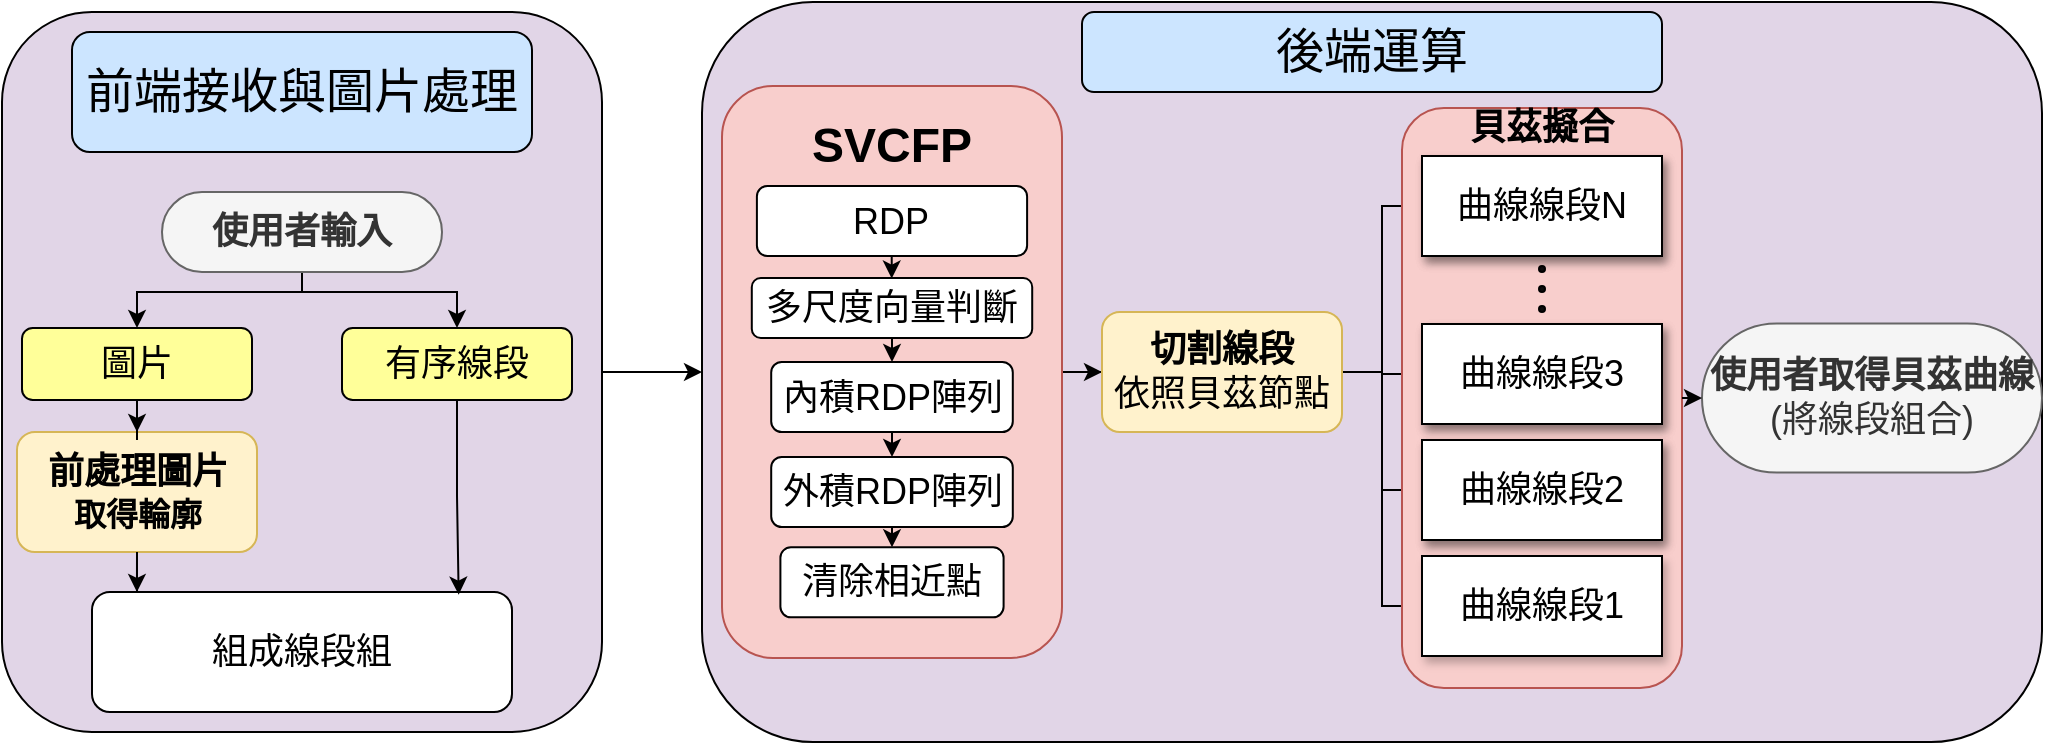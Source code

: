 <mxfile version="26.0.9">
  <diagram id="h1NcXN7iLtWExEp8riTy" name="第1頁">
    <mxGraphModel dx="1218" dy="638" grid="1" gridSize="10" guides="1" tooltips="1" connect="1" arrows="1" fold="1" page="1" pageScale="1" pageWidth="827" pageHeight="1169" math="0" shadow="0">
      <root>
        <mxCell id="0" />
        <mxCell id="1" parent="0" />
        <mxCell id="nbbd87soiEabqYzP0enz-19" value="" style="rounded=1;whiteSpace=wrap;html=1;fillColor=light-dark(#E1D5E7,var(--ge-dark-color, #121212));" parent="1" vertex="1">
          <mxGeometry x="410" y="55" width="670" height="370" as="geometry" />
        </mxCell>
        <mxCell id="iiTl7y1em00qboLLxZs0-19" style="edgeStyle=orthogonalEdgeStyle;rounded=0;orthogonalLoop=1;jettySize=auto;html=1;" edge="1" parent="1" source="iiTl7y1em00qboLLxZs0-2" target="Sqoa8FRNaIN-VehxaIeE-3">
          <mxGeometry relative="1" as="geometry" />
        </mxCell>
        <mxCell id="iiTl7y1em00qboLLxZs0-2" value="" style="rounded=1;whiteSpace=wrap;html=1;fillColor=#f8cecc;strokeColor=#b85450;glass=0;" vertex="1" parent="1">
          <mxGeometry x="420" y="97" width="170" height="286" as="geometry" />
        </mxCell>
        <mxCell id="iiTl7y1em00qboLLxZs0-16" style="edgeStyle=orthogonalEdgeStyle;rounded=0;orthogonalLoop=1;jettySize=auto;html=1;entryX=0;entryY=0.5;entryDx=0;entryDy=0;" edge="1" parent="1" source="nbbd87soiEabqYzP0enz-2" target="nbbd87soiEabqYzP0enz-19">
          <mxGeometry relative="1" as="geometry" />
        </mxCell>
        <mxCell id="nbbd87soiEabqYzP0enz-2" value="" style="rounded=1;whiteSpace=wrap;html=1;fillColor=light-dark(#E1D5E7,var(--ge-dark-color, #121212));" parent="1" vertex="1">
          <mxGeometry x="60" y="60" width="300" height="360" as="geometry" />
        </mxCell>
        <mxCell id="nbbd87soiEabqYzP0enz-9" style="edgeStyle=orthogonalEdgeStyle;rounded=0;orthogonalLoop=1;jettySize=auto;html=1;entryX=0.5;entryY=0;entryDx=0;entryDy=0;" parent="1" source="Sqoa8FRNaIN-VehxaIeE-1" target="nbbd87soiEabqYzP0enz-6" edge="1">
          <mxGeometry relative="1" as="geometry">
            <Array as="points">
              <mxPoint x="210" y="200" />
              <mxPoint x="128" y="200" />
            </Array>
          </mxGeometry>
        </mxCell>
        <mxCell id="nbbd87soiEabqYzP0enz-10" style="edgeStyle=orthogonalEdgeStyle;rounded=0;orthogonalLoop=1;jettySize=auto;html=1;entryX=0.5;entryY=0;entryDx=0;entryDy=0;" parent="1" source="Sqoa8FRNaIN-VehxaIeE-1" target="nbbd87soiEabqYzP0enz-7" edge="1">
          <mxGeometry relative="1" as="geometry">
            <Array as="points">
              <mxPoint x="210" y="200" />
              <mxPoint x="288" y="200" />
            </Array>
          </mxGeometry>
        </mxCell>
        <mxCell id="Sqoa8FRNaIN-VehxaIeE-1" value="&lt;b style=&quot;&quot;&gt;&lt;font style=&quot;font-size: 18px;&quot;&gt;使用者輸入&lt;/font&gt;&lt;/b&gt;" style="rounded=1;whiteSpace=wrap;html=1;fillColor=#f5f5f5;strokeColor=#666666;fontColor=#333333;arcSize=50;fontSize=15;" parent="1" vertex="1">
          <mxGeometry x="140" y="150" width="140" height="40" as="geometry" />
        </mxCell>
        <mxCell id="Sqoa8FRNaIN-VehxaIeE-25" style="edgeStyle=orthogonalEdgeStyle;rounded=0;orthogonalLoop=1;jettySize=auto;html=1;exitX=1;exitY=0.5;exitDx=0;exitDy=0;entryX=0;entryY=0.5;entryDx=0;entryDy=0;endArrow=block;endFill=1;" parent="1" source="Sqoa8FRNaIN-VehxaIeE-3" target="Sqoa8FRNaIN-VehxaIeE-4" edge="1">
          <mxGeometry relative="1" as="geometry">
            <mxPoint x="760" y="403" as="sourcePoint" />
          </mxGeometry>
        </mxCell>
        <mxCell id="Sqoa8FRNaIN-VehxaIeE-35" style="edgeStyle=orthogonalEdgeStyle;rounded=0;orthogonalLoop=1;jettySize=auto;html=1;exitX=1;exitY=0.5;exitDx=0;exitDy=0;entryX=0;entryY=0.5;entryDx=0;entryDy=0;endArrow=block;endFill=1;" parent="1" source="Sqoa8FRNaIN-VehxaIeE-3" target="Sqoa8FRNaIN-VehxaIeE-26" edge="1">
          <mxGeometry relative="1" as="geometry">
            <mxPoint x="760" y="370" as="sourcePoint" />
          </mxGeometry>
        </mxCell>
        <mxCell id="RgEZaHuLUx393raGrUiC-11" style="edgeStyle=orthogonalEdgeStyle;rounded=0;orthogonalLoop=1;jettySize=auto;html=1;entryX=0;entryY=0.5;entryDx=0;entryDy=0;" parent="1" source="Sqoa8FRNaIN-VehxaIeE-3" target="Sqoa8FRNaIN-VehxaIeE-60" edge="1">
          <mxGeometry relative="1" as="geometry" />
        </mxCell>
        <mxCell id="RgEZaHuLUx393raGrUiC-12" style="edgeStyle=orthogonalEdgeStyle;rounded=0;orthogonalLoop=1;jettySize=auto;html=1;entryX=0;entryY=0.5;entryDx=0;entryDy=0;" parent="1" source="Sqoa8FRNaIN-VehxaIeE-3" target="Sqoa8FRNaIN-VehxaIeE-28" edge="1">
          <mxGeometry relative="1" as="geometry" />
        </mxCell>
        <mxCell id="Sqoa8FRNaIN-VehxaIeE-3" value="&lt;font style=&quot;font-size: 18px;&quot;&gt;&lt;b style=&quot;&quot;&gt;切割線段&lt;br style=&quot;&quot;&gt;&lt;/b&gt;依照貝茲節點&lt;/font&gt;" style="rounded=1;whiteSpace=wrap;html=1;fillColor=#fff2cc;strokeColor=#d6b656;fontSize=15;" parent="1" vertex="1">
          <mxGeometry x="610" y="210" width="120" height="60" as="geometry" />
        </mxCell>
        <mxCell id="Sqoa8FRNaIN-VehxaIeE-12" value="&lt;font style=&quot;font-size: 18px;&quot;&gt;&lt;b style=&quot;&quot;&gt;使用者取得貝茲曲線&lt;/b&gt;&lt;br style=&quot;&quot;&gt;(將線段組合)&lt;/font&gt;" style="rounded=1;whiteSpace=wrap;html=1;fillColor=#f5f5f5;strokeColor=#666666;fontColor=#333333;arcSize=50;fontSize=15;" parent="1" vertex="1">
          <mxGeometry x="910" y="215.75" width="170" height="74.5" as="geometry" />
        </mxCell>
        <mxCell id="RgEZaHuLUx393raGrUiC-6" value="&lt;b&gt;&lt;font style=&quot;font-size: 18px;&quot;&gt;前處理圖片&lt;/font&gt;&lt;/b&gt;&lt;div&gt;&lt;b&gt;&lt;font size=&quot;3&quot;&gt;取得輪廓&lt;/font&gt;&lt;/b&gt;&lt;/div&gt;" style="rounded=1;whiteSpace=wrap;html=1;fillColor=#fff2cc;strokeColor=#d6b656;fontSize=15;" parent="1" vertex="1">
          <mxGeometry x="67.5" y="270" width="120" height="60" as="geometry" />
        </mxCell>
        <mxCell id="RgEZaHuLUx393raGrUiC-22" value="" style="group" parent="1" vertex="1" connectable="0">
          <mxGeometry x="760" y="108" width="140" height="290" as="geometry" />
        </mxCell>
        <mxCell id="Sqoa8FRNaIN-VehxaIeE-55" value="" style="rounded=1;whiteSpace=wrap;html=1;fillColor=#f8cecc;strokeColor=#b85450;glass=0;" parent="RgEZaHuLUx393raGrUiC-22" vertex="1">
          <mxGeometry width="140" height="290" as="geometry" />
        </mxCell>
        <mxCell id="Sqoa8FRNaIN-VehxaIeE-4" value="手繪曲線線段N&lt;br&gt;" style="rounded=0;whiteSpace=wrap;html=1;shadow=1;" parent="RgEZaHuLUx393raGrUiC-22" vertex="1">
          <mxGeometry x="10" y="24" width="120" height="50" as="geometry" />
        </mxCell>
        <mxCell id="Sqoa8FRNaIN-VehxaIeE-26" value="手繪曲線線段2&lt;br&gt;" style="rounded=0;whiteSpace=wrap;html=1;shadow=1;" parent="RgEZaHuLUx393raGrUiC-22" vertex="1">
          <mxGeometry x="10" y="166" width="120" height="50" as="geometry" />
        </mxCell>
        <mxCell id="Sqoa8FRNaIN-VehxaIeE-28" value="&lt;font style=&quot;font-size: 18px;&quot;&gt;曲線線段1&lt;/font&gt;" style="rounded=0;whiteSpace=wrap;html=1;shadow=1;fontSize=15;" parent="RgEZaHuLUx393raGrUiC-22" vertex="1">
          <mxGeometry x="10" y="224" width="120" height="50" as="geometry" />
        </mxCell>
        <mxCell id="Sqoa8FRNaIN-VehxaIeE-29" value="" style="ellipse;whiteSpace=wrap;html=1;aspect=fixed;fillColor=#0D0D0D;" parent="RgEZaHuLUx393raGrUiC-22" vertex="1">
          <mxGeometry x="68.5" y="79" width="3" height="3" as="geometry" />
        </mxCell>
        <mxCell id="Sqoa8FRNaIN-VehxaIeE-32" value="" style="ellipse;whiteSpace=wrap;html=1;aspect=fixed;fillColor=#0D0D0D;" parent="RgEZaHuLUx393raGrUiC-22" vertex="1">
          <mxGeometry x="68.5" y="89" width="3" height="3" as="geometry" />
        </mxCell>
        <mxCell id="Sqoa8FRNaIN-VehxaIeE-33" value="" style="ellipse;whiteSpace=wrap;html=1;aspect=fixed;fillColor=#0D0D0D;" parent="RgEZaHuLUx393raGrUiC-22" vertex="1">
          <mxGeometry x="68.5" y="99" width="3" height="3" as="geometry" />
        </mxCell>
        <mxCell id="Sqoa8FRNaIN-VehxaIeE-51" value="手繪曲線線段2" style="rounded=0;whiteSpace=wrap;html=1;shadow=1;" parent="RgEZaHuLUx393raGrUiC-22" vertex="1">
          <mxGeometry x="10" y="108" width="120" height="50" as="geometry" />
        </mxCell>
        <mxCell id="Sqoa8FRNaIN-VehxaIeE-56" value="&lt;font style=&quot;font-size: 18px;&quot;&gt;貝茲擬合&lt;/font&gt;" style="text;html=1;strokeColor=none;fillColor=none;align=center;verticalAlign=middle;whiteSpace=wrap;rounded=0;fontSize=15;fontStyle=1" parent="RgEZaHuLUx393raGrUiC-22" vertex="1">
          <mxGeometry x="30" width="80" height="20" as="geometry" />
        </mxCell>
        <mxCell id="Sqoa8FRNaIN-VehxaIeE-59" value="&lt;font style=&quot;font-size: 18px;&quot;&gt;曲線線段N&lt;/font&gt;" style="rounded=0;whiteSpace=wrap;html=1;shadow=1;fontSize=15;" parent="RgEZaHuLUx393raGrUiC-22" vertex="1">
          <mxGeometry x="10" y="24" width="120" height="50" as="geometry" />
        </mxCell>
        <mxCell id="Sqoa8FRNaIN-VehxaIeE-60" value="&lt;font style=&quot;font-size: 18px;&quot;&gt;曲線線段3&lt;/font&gt;" style="rounded=0;whiteSpace=wrap;html=1;shadow=1;fontSize=15;" parent="RgEZaHuLUx393raGrUiC-22" vertex="1">
          <mxGeometry x="10" y="108" width="120" height="50" as="geometry" />
        </mxCell>
        <mxCell id="Sqoa8FRNaIN-VehxaIeE-61" value="&lt;font style=&quot;font-size: 18px;&quot;&gt;曲線線段2&lt;/font&gt;" style="rounded=0;whiteSpace=wrap;html=1;shadow=1;fontSize=15;" parent="RgEZaHuLUx393raGrUiC-22" vertex="1">
          <mxGeometry x="10" y="166" width="120" height="50" as="geometry" />
        </mxCell>
        <mxCell id="nbbd87soiEabqYzP0enz-5" value="&lt;font style=&quot;font-size: 24px;&quot;&gt;前端接收與圖片處理&lt;/font&gt;" style="rounded=1;whiteSpace=wrap;html=1;fillColor=light-dark(#CCE5FF,var(--ge-dark-color, #121212));" parent="1" vertex="1">
          <mxGeometry x="95" y="70" width="230" height="60" as="geometry" />
        </mxCell>
        <mxCell id="nbbd87soiEabqYzP0enz-12" style="edgeStyle=orthogonalEdgeStyle;rounded=0;orthogonalLoop=1;jettySize=auto;html=1;entryX=0.5;entryY=0;entryDx=0;entryDy=0;" parent="1" source="nbbd87soiEabqYzP0enz-6" target="RgEZaHuLUx393raGrUiC-6" edge="1">
          <mxGeometry relative="1" as="geometry" />
        </mxCell>
        <mxCell id="nbbd87soiEabqYzP0enz-6" value="&lt;font style=&quot;font-size: 18px;&quot;&gt;圖片&lt;/font&gt;" style="rounded=1;whiteSpace=wrap;html=1;fillColor=light-dark(#FFFF99,var(--ge-dark-color, #121212));" parent="1" vertex="1">
          <mxGeometry x="70" y="218" width="115" height="36" as="geometry" />
        </mxCell>
        <mxCell id="nbbd87soiEabqYzP0enz-7" value="&lt;font style=&quot;font-size: 18px;&quot;&gt;有序線段&lt;/font&gt;" style="rounded=1;whiteSpace=wrap;html=1;fillColor=light-dark(#FFFF99,var(--ge-dark-color, #121212));" parent="1" vertex="1">
          <mxGeometry x="230" y="218" width="115" height="36" as="geometry" />
        </mxCell>
        <mxCell id="nbbd87soiEabqYzP0enz-8" value="&lt;font style=&quot;font-size: 18px;&quot;&gt;組成線段組&lt;/font&gt;" style="rounded=1;whiteSpace=wrap;html=1;" parent="1" vertex="1">
          <mxGeometry x="105" y="350" width="210" height="60" as="geometry" />
        </mxCell>
        <mxCell id="nbbd87soiEabqYzP0enz-14" style="edgeStyle=orthogonalEdgeStyle;rounded=0;orthogonalLoop=1;jettySize=auto;html=1;entryX=0.107;entryY=0;entryDx=0;entryDy=0;entryPerimeter=0;" parent="1" source="RgEZaHuLUx393raGrUiC-6" target="nbbd87soiEabqYzP0enz-8" edge="1">
          <mxGeometry relative="1" as="geometry" />
        </mxCell>
        <mxCell id="nbbd87soiEabqYzP0enz-17" style="edgeStyle=orthogonalEdgeStyle;rounded=0;orthogonalLoop=1;jettySize=auto;html=1;entryX=0.873;entryY=0.022;entryDx=0;entryDy=0;entryPerimeter=0;" parent="1" source="nbbd87soiEabqYzP0enz-7" target="nbbd87soiEabqYzP0enz-8" edge="1">
          <mxGeometry relative="1" as="geometry" />
        </mxCell>
        <mxCell id="RgEZaHuLUx393raGrUiC-19" value="&lt;font style=&quot;font-size: 18px;&quot;&gt;清除相近點&lt;/font&gt;" style="rounded=1;whiteSpace=wrap;html=1;movable=1;resizable=1;rotatable=1;deletable=1;editable=1;locked=0;connectable=1;" parent="1" vertex="1">
          <mxGeometry x="449.2" y="327.648" width="111.6" height="35" as="geometry" />
        </mxCell>
        <mxCell id="iiTl7y1em00qboLLxZs0-28" style="edgeStyle=orthogonalEdgeStyle;rounded=0;orthogonalLoop=1;jettySize=auto;html=1;" edge="1" parent="1" source="RgEZaHuLUx393raGrUiC-18" target="RgEZaHuLUx393raGrUiC-19">
          <mxGeometry relative="1" as="geometry">
            <Array as="points">
              <mxPoint x="510" y="310" />
              <mxPoint x="510" y="310" />
            </Array>
          </mxGeometry>
        </mxCell>
        <mxCell id="RgEZaHuLUx393raGrUiC-18" value="&lt;font style=&quot;font-size: 18px;&quot;&gt;外積RDP陣列&lt;/font&gt;" style="rounded=1;whiteSpace=wrap;html=1;movable=1;resizable=1;rotatable=1;deletable=1;editable=1;locked=0;connectable=1;" parent="1" vertex="1">
          <mxGeometry x="444.6" y="282.5" width="120.8" height="35" as="geometry" />
        </mxCell>
        <mxCell id="iiTl7y1em00qboLLxZs0-26" style="edgeStyle=orthogonalEdgeStyle;rounded=0;orthogonalLoop=1;jettySize=auto;html=1;entryX=0.5;entryY=0;entryDx=0;entryDy=0;" edge="1" parent="1" source="RgEZaHuLUx393raGrUiC-17" target="RgEZaHuLUx393raGrUiC-18">
          <mxGeometry relative="1" as="geometry">
            <Array as="points">
              <mxPoint x="505" y="270" />
              <mxPoint x="505" y="270" />
            </Array>
          </mxGeometry>
        </mxCell>
        <mxCell id="RgEZaHuLUx393raGrUiC-17" value="&lt;font style=&quot;font-size: 18px;&quot;&gt;內積RDP陣列&lt;/font&gt;" style="rounded=1;whiteSpace=wrap;html=1;movable=1;resizable=1;rotatable=1;deletable=1;editable=1;locked=0;connectable=1;" parent="1" vertex="1">
          <mxGeometry x="444.6" y="235" width="120.8" height="35" as="geometry" />
        </mxCell>
        <mxCell id="iiTl7y1em00qboLLxZs0-25" value="" style="edgeStyle=orthogonalEdgeStyle;rounded=0;orthogonalLoop=1;jettySize=auto;html=1;" edge="1" parent="1" source="RgEZaHuLUx393raGrUiC-16" target="RgEZaHuLUx393raGrUiC-17">
          <mxGeometry relative="1" as="geometry">
            <Array as="points">
              <mxPoint x="500" y="240" />
              <mxPoint x="500" y="240" />
            </Array>
          </mxGeometry>
        </mxCell>
        <mxCell id="RgEZaHuLUx393raGrUiC-16" value="&lt;font style=&quot;font-size: 18px;&quot;&gt;多尺度向量判斷&lt;/font&gt;" style="rounded=1;whiteSpace=wrap;html=1;movable=1;resizable=1;rotatable=1;deletable=1;editable=1;locked=0;connectable=1;" parent="1" vertex="1">
          <mxGeometry x="434.9" y="193" width="140.2" height="30" as="geometry" />
        </mxCell>
        <mxCell id="iiTl7y1em00qboLLxZs0-22" style="edgeStyle=orthogonalEdgeStyle;rounded=0;orthogonalLoop=1;jettySize=auto;html=1;entryX=0.5;entryY=0;entryDx=0;entryDy=0;" edge="1" parent="1">
          <mxGeometry relative="1" as="geometry">
            <mxPoint x="504.86" y="182.003" as="sourcePoint" />
            <mxPoint x="504.86" y="193.293" as="targetPoint" />
          </mxGeometry>
        </mxCell>
        <mxCell id="RgEZaHuLUx393raGrUiC-15" value="&lt;font style=&quot;font-size: 18px;&quot;&gt;RDP&lt;/font&gt;" style="rounded=1;whiteSpace=wrap;html=1;movable=1;resizable=1;rotatable=1;deletable=1;editable=1;locked=0;connectable=1;" parent="1" vertex="1">
          <mxGeometry x="437.45" y="147" width="135.1" height="35" as="geometry" />
        </mxCell>
        <mxCell id="iiTl7y1em00qboLLxZs0-15" value="&lt;font style=&quot;font-size: 24px;&quot;&gt;&lt;b style=&quot;&quot;&gt;SVCFP&lt;/b&gt;&lt;/font&gt;" style="text;html=1;align=center;verticalAlign=middle;whiteSpace=wrap;rounded=0;" vertex="1" parent="1">
          <mxGeometry x="430" y="107" width="150" height="40" as="geometry" />
        </mxCell>
        <mxCell id="iiTl7y1em00qboLLxZs0-32" style="edgeStyle=orthogonalEdgeStyle;rounded=0;orthogonalLoop=1;jettySize=auto;html=1;entryX=0;entryY=0.5;entryDx=0;entryDy=0;" edge="1" parent="1" source="Sqoa8FRNaIN-VehxaIeE-55" target="Sqoa8FRNaIN-VehxaIeE-12">
          <mxGeometry relative="1" as="geometry">
            <Array as="points">
              <mxPoint x="900" y="253" />
              <mxPoint x="900" y="253" />
            </Array>
          </mxGeometry>
        </mxCell>
        <mxCell id="iiTl7y1em00qboLLxZs0-33" value="&lt;font style=&quot;font-size: 24px;&quot;&gt;後端運算&lt;/font&gt;" style="rounded=1;whiteSpace=wrap;html=1;fillColor=light-dark(#CCE5FF,var(--ge-dark-color, #121212));" vertex="1" parent="1">
          <mxGeometry x="600" y="60" width="290" height="40" as="geometry" />
        </mxCell>
      </root>
    </mxGraphModel>
  </diagram>
</mxfile>
